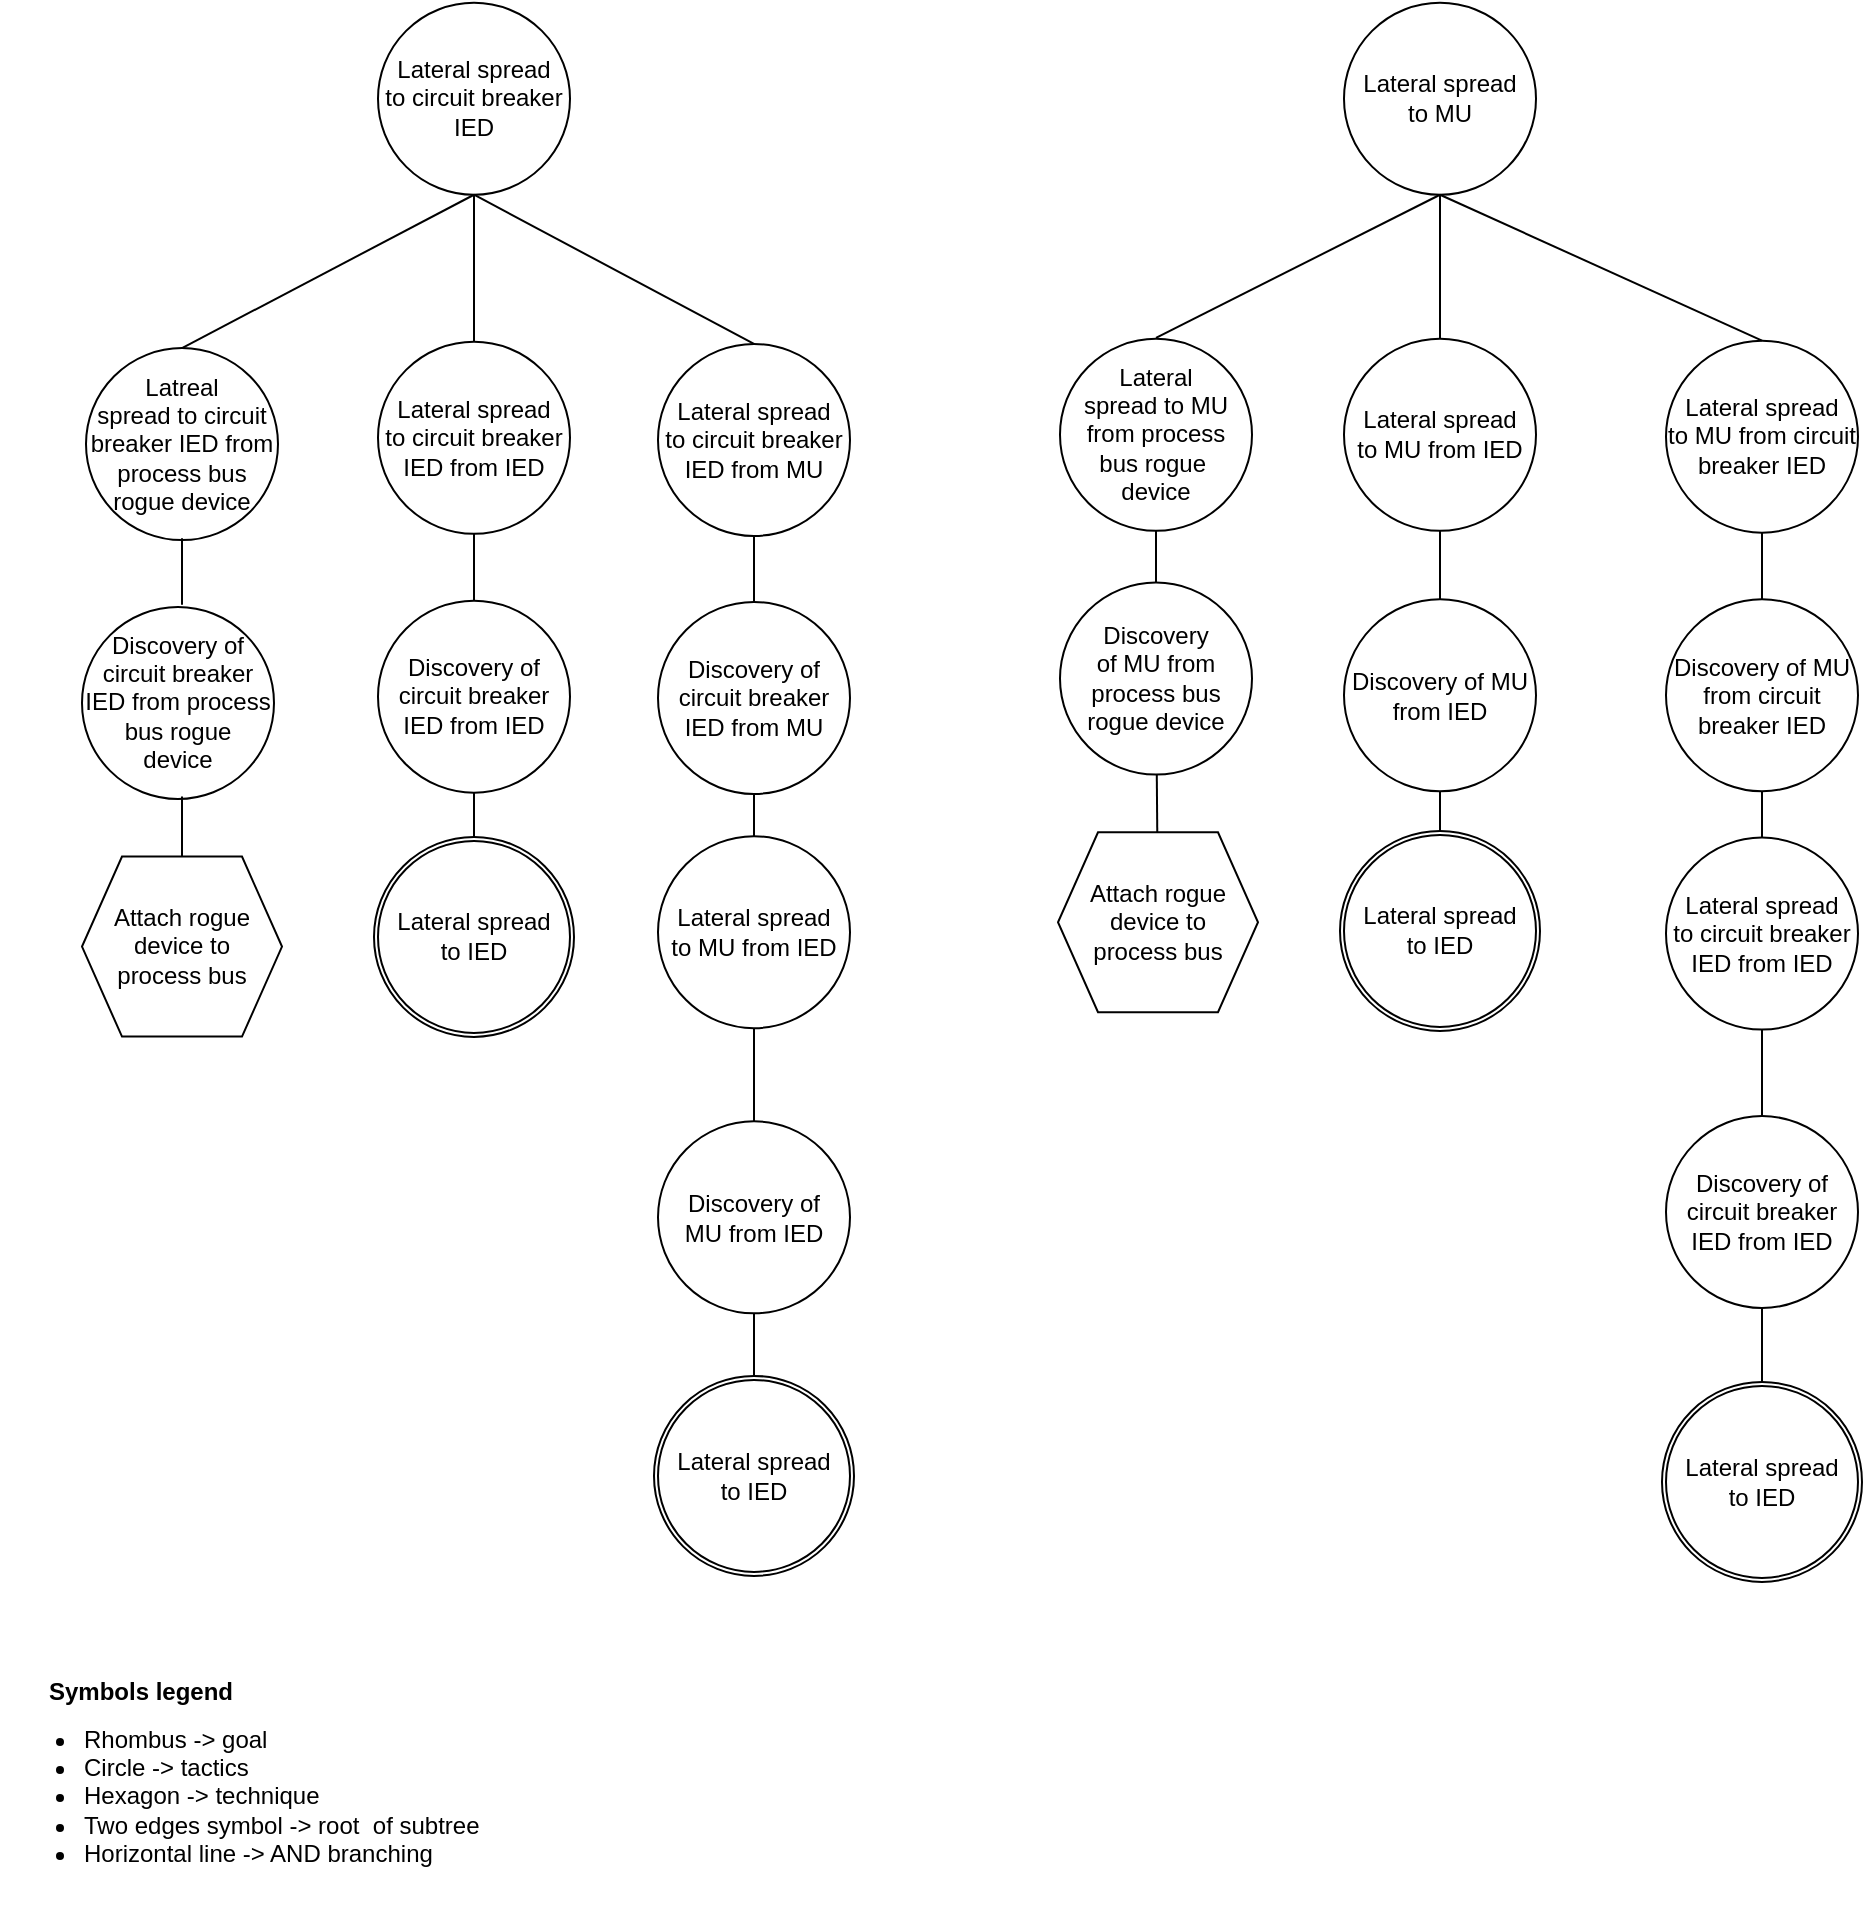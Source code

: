 <mxfile version="16.1.2" type="device"><diagram id="xbHYeiGO_CIbIeRIyyaW" name="Page-1"><mxGraphModel dx="5672" dy="905" grid="1" gridSize="10" guides="1" tooltips="1" connect="1" arrows="1" fold="1" page="1" pageScale="1" pageWidth="850" pageHeight="1100" math="0" shadow="0"><root><mxCell id="0"/><mxCell id="1" parent="0"/><mxCell id="A3K8B1xX85LwOK0DyzmP-1" value="&lt;font style=&quot;font-size: 12px&quot;&gt;Symbols legend&lt;/font&gt;" style="text;strokeColor=none;fillColor=none;html=1;fontSize=24;fontStyle=1;verticalAlign=middle;align=center;" parent="1" vertex="1"><mxGeometry x="-3590" y="1210.0" width="100" height="40" as="geometry"/></mxCell><mxCell id="A3K8B1xX85LwOK0DyzmP-2" value="&lt;ul&gt;&lt;li&gt;&lt;span&gt;Rhombus -&amp;gt; goal&lt;/span&gt;&lt;/li&gt;&lt;li&gt;&lt;span&gt;Circle -&amp;gt; tactics&lt;/span&gt;&lt;br&gt;&lt;/li&gt;&lt;li&gt;Hexagon -&amp;gt; technique&lt;/li&gt;&lt;li&gt;Two edges symbol -&amp;gt; root&amp;nbsp; of subtree&lt;/li&gt;&lt;li&gt;Horizontal line -&amp;gt; AND branching&lt;/li&gt;&lt;/ul&gt;" style="text;strokeColor=none;fillColor=none;html=1;whiteSpace=wrap;verticalAlign=middle;overflow=hidden;fontSize=12;" parent="1" vertex="1"><mxGeometry x="-3610" y="1231" width="270" height="110" as="geometry"/></mxCell><mxCell id="_iL67sOY4Vu1ry64O0EC-1" value="Lateral spread&lt;br&gt;to circuit breaker IED from IED" style="ellipse;whiteSpace=wrap;html=1;aspect=fixed;" parent="1" vertex="1"><mxGeometry x="-3421" y="558.9" width="96" height="96" as="geometry"/></mxCell><mxCell id="_iL67sOY4Vu1ry64O0EC-2" value="" style="endArrow=none;html=1;rounded=0;exitX=0.5;exitY=1;exitDx=0;exitDy=0;entryX=0.5;entryY=0;entryDx=0;entryDy=0;" parent="1" target="_iL67sOY4Vu1ry64O0EC-36" edge="1"><mxGeometry width="50" height="50" relative="1" as="geometry"><mxPoint x="-3373" y="765.65" as="sourcePoint"/><mxPoint x="-3373" y="801.18" as="targetPoint"/></mxGeometry></mxCell><mxCell id="_iL67sOY4Vu1ry64O0EC-3" value="Discovery of circuit breaker IED from IED" style="ellipse;whiteSpace=wrap;html=1;aspect=fixed;" parent="1" vertex="1"><mxGeometry x="-3421" y="688.34" width="96" height="96" as="geometry"/></mxCell><mxCell id="_iL67sOY4Vu1ry64O0EC-4" value="" style="endArrow=none;html=1;rounded=0;exitX=0.5;exitY=1;exitDx=0;exitDy=0;entryX=0.5;entryY=0;entryDx=0;entryDy=0;" parent="1" source="_iL67sOY4Vu1ry64O0EC-1" target="_iL67sOY4Vu1ry64O0EC-3" edge="1"><mxGeometry width="50" height="50" relative="1" as="geometry"><mxPoint x="-3363" y="817.17" as="sourcePoint"/><mxPoint x="-3363" y="838.18" as="targetPoint"/></mxGeometry></mxCell><mxCell id="_iL67sOY4Vu1ry64O0EC-5" value="Lateral spread&lt;br&gt;to circuit breaker IED" style="ellipse;whiteSpace=wrap;html=1;aspect=fixed;" parent="1" vertex="1"><mxGeometry x="-3421" y="389.37" width="96" height="96" as="geometry"/></mxCell><mxCell id="_iL67sOY4Vu1ry64O0EC-6" value="" style="endArrow=none;html=1;rounded=0;exitX=0.5;exitY=1;exitDx=0;exitDy=0;entryX=0.5;entryY=0;entryDx=0;entryDy=0;" parent="1" source="_iL67sOY4Vu1ry64O0EC-5" target="_iL67sOY4Vu1ry64O0EC-1" edge="1"><mxGeometry width="50" height="50" relative="1" as="geometry"><mxPoint x="-3363" y="440.93" as="sourcePoint"/><mxPoint x="-3363" y="490.72" as="targetPoint"/></mxGeometry></mxCell><mxCell id="_iL67sOY4Vu1ry64O0EC-7" value="Lateral spread&lt;br&gt;to circuit breaker IED from MU" style="ellipse;whiteSpace=wrap;html=1;aspect=fixed;" parent="1" vertex="1"><mxGeometry x="-3281" y="559.97" width="96" height="96" as="geometry"/></mxCell><mxCell id="_iL67sOY4Vu1ry64O0EC-8" value="" style="endArrow=none;html=1;rounded=0;exitX=0.5;exitY=1;exitDx=0;exitDy=0;" parent="1" target="_iL67sOY4Vu1ry64O0EC-32" edge="1"><mxGeometry width="50" height="50" relative="1" as="geometry"><mxPoint x="-3233" y="1010.65" as="sourcePoint"/><mxPoint x="-3233" y="1059.59" as="targetPoint"/></mxGeometry></mxCell><mxCell id="_iL67sOY4Vu1ry64O0EC-9" value="Discovery of circuit breaker IED from MU" style="ellipse;whiteSpace=wrap;html=1;aspect=fixed;" parent="1" vertex="1"><mxGeometry x="-3281" y="688.97" width="96" height="96" as="geometry"/></mxCell><mxCell id="_iL67sOY4Vu1ry64O0EC-10" value="" style="endArrow=none;html=1;rounded=0;exitX=0.5;exitY=1;exitDx=0;exitDy=0;entryX=0.5;entryY=0;entryDx=0;entryDy=0;" parent="1" source="_iL67sOY4Vu1ry64O0EC-7" target="_iL67sOY4Vu1ry64O0EC-9" edge="1"><mxGeometry width="50" height="50" relative="1" as="geometry"><mxPoint x="-3223" y="822.24" as="sourcePoint"/><mxPoint x="-3223" y="843.25" as="targetPoint"/></mxGeometry></mxCell><mxCell id="_iL67sOY4Vu1ry64O0EC-11" value="" style="endArrow=none;html=1;rounded=0;exitX=0.5;exitY=1;exitDx=0;exitDy=0;entryX=0.5;entryY=0;entryDx=0;entryDy=0;" parent="1" source="_iL67sOY4Vu1ry64O0EC-5" target="_iL67sOY4Vu1ry64O0EC-7" edge="1"><mxGeometry width="50" height="50" relative="1" as="geometry"><mxPoint x="-3233" y="536.4" as="sourcePoint"/><mxPoint x="-3223" y="495.79" as="targetPoint"/></mxGeometry></mxCell><mxCell id="_iL67sOY4Vu1ry64O0EC-12" value="" style="endArrow=none;html=1;rounded=0;exitX=0.5;exitY=0;exitDx=0;exitDy=0;" parent="1" source="_iL67sOY4Vu1ry64O0EC-14" target="_iL67sOY4Vu1ry64O0EC-13" edge="1"><mxGeometry width="50" height="50" relative="1" as="geometry"><mxPoint x="-3267" y="933.39" as="sourcePoint"/><mxPoint x="-3233" y="906.77" as="targetPoint"/><Array as="points"/></mxGeometry></mxCell><mxCell id="_iL67sOY4Vu1ry64O0EC-13" value="Lateral spread&lt;br&gt;to MU from IED" style="ellipse;whiteSpace=wrap;html=1;aspect=fixed;" parent="1" vertex="1"><mxGeometry x="-3281" y="806.09" width="96" height="96" as="geometry"/></mxCell><mxCell id="_iL67sOY4Vu1ry64O0EC-14" value="Discovery of &lt;br&gt;MU from IED" style="ellipse;whiteSpace=wrap;html=1;aspect=fixed;" parent="1" vertex="1"><mxGeometry x="-3281" y="948.67" width="96" height="96" as="geometry"/></mxCell><mxCell id="_iL67sOY4Vu1ry64O0EC-15" value="" style="endArrow=none;html=1;rounded=0;exitX=0.5;exitY=1;exitDx=0;exitDy=0;" parent="1" source="_iL67sOY4Vu1ry64O0EC-9" target="_iL67sOY4Vu1ry64O0EC-13" edge="1"><mxGeometry width="50" height="50" relative="1" as="geometry"><mxPoint x="-3181" y="784.75" as="sourcePoint"/><mxPoint x="-3223" y="678.56" as="targetPoint"/></mxGeometry></mxCell><mxCell id="_iL67sOY4Vu1ry64O0EC-16" value="Lateral spread&lt;br&gt;to MU from IED" style="ellipse;whiteSpace=wrap;html=1;aspect=fixed;" parent="1" vertex="1"><mxGeometry x="-2938" y="557.41" width="96" height="96" as="geometry"/></mxCell><mxCell id="_iL67sOY4Vu1ry64O0EC-17" value="" style="endArrow=none;html=1;rounded=0;exitX=0.5;exitY=1;exitDx=0;exitDy=0;entryX=0.5;entryY=0;entryDx=0;entryDy=0;" parent="1" target="_iL67sOY4Vu1ry64O0EC-38" edge="1"><mxGeometry width="50" height="50" relative="1" as="geometry"><mxPoint x="-2890" y="774.27" as="sourcePoint"/><mxPoint x="-2890" y="795.28" as="targetPoint"/></mxGeometry></mxCell><mxCell id="_iL67sOY4Vu1ry64O0EC-18" value="Discovery of MU from IED" style="ellipse;whiteSpace=wrap;html=1;aspect=fixed;" parent="1" vertex="1"><mxGeometry x="-2938" y="687.63" width="96" height="96" as="geometry"/></mxCell><mxCell id="_iL67sOY4Vu1ry64O0EC-19" value="" style="endArrow=none;html=1;rounded=0;exitX=0.5;exitY=1;exitDx=0;exitDy=0;entryX=0.5;entryY=0;entryDx=0;entryDy=0;" parent="1" source="_iL67sOY4Vu1ry64O0EC-16" target="_iL67sOY4Vu1ry64O0EC-18" edge="1"><mxGeometry width="50" height="50" relative="1" as="geometry"><mxPoint x="-2880" y="784.27" as="sourcePoint"/><mxPoint x="-2880" y="805.28" as="targetPoint"/></mxGeometry></mxCell><mxCell id="_iL67sOY4Vu1ry64O0EC-20" value="Lateral spread&lt;br&gt;to MU" style="ellipse;whiteSpace=wrap;html=1;aspect=fixed;" parent="1" vertex="1"><mxGeometry x="-2938" y="389.37" width="96" height="96" as="geometry"/></mxCell><mxCell id="_iL67sOY4Vu1ry64O0EC-21" value="" style="endArrow=none;html=1;rounded=0;exitX=0.5;exitY=0;exitDx=0;exitDy=0;entryX=0.5;entryY=1;entryDx=0;entryDy=0;" parent="1" source="_iL67sOY4Vu1ry64O0EC-16" target="_iL67sOY4Vu1ry64O0EC-20" edge="1"><mxGeometry width="50" height="50" relative="1" as="geometry"><mxPoint x="-2893" y="570.48" as="sourcePoint"/><mxPoint x="-2893" y="497.37" as="targetPoint"/></mxGeometry></mxCell><mxCell id="_iL67sOY4Vu1ry64O0EC-22" value="Lateral spread&lt;br&gt;to MU from circuit breaker IED" style="ellipse;whiteSpace=wrap;html=1;aspect=fixed;" parent="1" vertex="1"><mxGeometry x="-2777" y="558.33" width="96" height="96" as="geometry"/></mxCell><mxCell id="_iL67sOY4Vu1ry64O0EC-23" value="" style="endArrow=none;html=1;rounded=0;exitX=0.5;exitY=1;exitDx=0;exitDy=0;" parent="1" edge="1"><mxGeometry width="50" height="50" relative="1" as="geometry"><mxPoint x="-2729" y="1032" as="sourcePoint"/><mxPoint x="-2729" y="1080.94" as="targetPoint"/></mxGeometry></mxCell><mxCell id="_iL67sOY4Vu1ry64O0EC-24" value="Discovery of MU from circuit breaker IED" style="ellipse;whiteSpace=wrap;html=1;aspect=fixed;" parent="1" vertex="1"><mxGeometry x="-2777" y="687.63" width="96" height="96" as="geometry"/></mxCell><mxCell id="_iL67sOY4Vu1ry64O0EC-25" value="" style="endArrow=none;html=1;rounded=0;exitX=0.5;exitY=1;exitDx=0;exitDy=0;entryX=0.5;entryY=0;entryDx=0;entryDy=0;" parent="1" source="_iL67sOY4Vu1ry64O0EC-22" target="_iL67sOY4Vu1ry64O0EC-24" edge="1"><mxGeometry width="50" height="50" relative="1" as="geometry"><mxPoint x="-2719" y="824.95" as="sourcePoint"/><mxPoint x="-2719" y="845.96" as="targetPoint"/></mxGeometry></mxCell><mxCell id="_iL67sOY4Vu1ry64O0EC-26" value="" style="endArrow=none;html=1;rounded=0;exitX=0.5;exitY=0;exitDx=0;exitDy=0;" parent="1" source="_iL67sOY4Vu1ry64O0EC-28" target="_iL67sOY4Vu1ry64O0EC-27" edge="1"><mxGeometry width="50" height="50" relative="1" as="geometry"><mxPoint x="-2763" y="936.1" as="sourcePoint"/><mxPoint x="-2729" y="909.48" as="targetPoint"/><Array as="points"/></mxGeometry></mxCell><mxCell id="_iL67sOY4Vu1ry64O0EC-27" value="Lateral spread&lt;br&gt;to circuit breaker IED from IED" style="ellipse;whiteSpace=wrap;html=1;aspect=fixed;" parent="1" vertex="1"><mxGeometry x="-2777" y="806.8" width="96" height="96" as="geometry"/></mxCell><mxCell id="_iL67sOY4Vu1ry64O0EC-28" value="Discovery of circuit breaker IED&amp;nbsp;from IED" style="ellipse;whiteSpace=wrap;html=1;aspect=fixed;" parent="1" vertex="1"><mxGeometry x="-2777" y="946.02" width="96" height="96" as="geometry"/></mxCell><mxCell id="_iL67sOY4Vu1ry64O0EC-29" value="" style="endArrow=none;html=1;rounded=0;exitX=0.5;exitY=1;exitDx=0;exitDy=0;" parent="1" source="_iL67sOY4Vu1ry64O0EC-24" target="_iL67sOY4Vu1ry64O0EC-27" edge="1"><mxGeometry width="50" height="50" relative="1" as="geometry"><mxPoint x="-2677" y="787.46" as="sourcePoint"/><mxPoint x="-2719" y="681.27" as="targetPoint"/></mxGeometry></mxCell><mxCell id="_iL67sOY4Vu1ry64O0EC-30" value="" style="endArrow=none;html=1;rounded=0;exitX=0.5;exitY=1;exitDx=0;exitDy=0;entryX=0.5;entryY=0;entryDx=0;entryDy=0;" parent="1" source="_iL67sOY4Vu1ry64O0EC-20" target="_iL67sOY4Vu1ry64O0EC-22" edge="1"><mxGeometry width="50" height="50" relative="1" as="geometry"><mxPoint x="-2738" y="487.37" as="sourcePoint"/><mxPoint x="-2668" y="560.86" as="targetPoint"/></mxGeometry></mxCell><mxCell id="_iL67sOY4Vu1ry64O0EC-31" value="" style="ellipse;whiteSpace=wrap;html=1;aspect=fixed;" parent="1" vertex="1"><mxGeometry x="-3283" y="1075.94" width="100" height="100" as="geometry"/></mxCell><mxCell id="_iL67sOY4Vu1ry64O0EC-32" value="Lateral spread&lt;br&gt;to IED" style="ellipse;whiteSpace=wrap;html=1;aspect=fixed;" parent="1" vertex="1"><mxGeometry x="-3281" y="1077.94" width="96" height="96" as="geometry"/></mxCell><mxCell id="_iL67sOY4Vu1ry64O0EC-33" value="" style="ellipse;whiteSpace=wrap;html=1;aspect=fixed;" parent="1" vertex="1"><mxGeometry x="-2779" y="1078.94" width="100" height="100" as="geometry"/></mxCell><mxCell id="_iL67sOY4Vu1ry64O0EC-34" value="Lateral spread&lt;br&gt;to IED" style="ellipse;whiteSpace=wrap;html=1;aspect=fixed;" parent="1" vertex="1"><mxGeometry x="-2777" y="1080.94" width="96" height="96" as="geometry"/></mxCell><mxCell id="_iL67sOY4Vu1ry64O0EC-35" value="" style="ellipse;whiteSpace=wrap;html=1;aspect=fixed;" parent="1" vertex="1"><mxGeometry x="-3423" y="806.44" width="100" height="100" as="geometry"/></mxCell><mxCell id="_iL67sOY4Vu1ry64O0EC-36" value="Lateral spread&lt;br&gt;to IED" style="ellipse;whiteSpace=wrap;html=1;aspect=fixed;" parent="1" vertex="1"><mxGeometry x="-3421" y="808.44" width="96" height="96" as="geometry"/></mxCell><mxCell id="_iL67sOY4Vu1ry64O0EC-37" value="" style="ellipse;whiteSpace=wrap;html=1;aspect=fixed;" parent="1" vertex="1"><mxGeometry x="-2940" y="803.45" width="100" height="100" as="geometry"/></mxCell><mxCell id="_iL67sOY4Vu1ry64O0EC-38" value="Lateral spread&lt;br&gt;to IED" style="ellipse;whiteSpace=wrap;html=1;aspect=fixed;" parent="1" vertex="1"><mxGeometry x="-2938" y="805.45" width="96" height="96" as="geometry"/></mxCell><mxCell id="yFrwXVGhq_HMY-05j9El-1" value="" style="endArrow=none;html=1;rounded=0;exitX=0.5;exitY=1;exitDx=0;exitDy=0;entryX=0.5;entryY=0;entryDx=0;entryDy=0;" parent="1" source="_iL67sOY4Vu1ry64O0EC-5" target="yFrwXVGhq_HMY-05j9El-2" edge="1"><mxGeometry width="50" height="50" relative="1" as="geometry"><mxPoint x="-3302" y="485.48" as="sourcePoint"/><mxPoint x="-3517" y="553.68" as="targetPoint"/></mxGeometry></mxCell><mxCell id="yFrwXVGhq_HMY-05j9El-2" value="Latreal &lt;br&gt;spread to circuit breaker IED from &lt;br&gt;process bus rogue device" style="ellipse;whiteSpace=wrap;html=1;aspect=fixed;" parent="1" vertex="1"><mxGeometry x="-3567" y="562.05" width="96" height="96" as="geometry"/></mxCell><mxCell id="yFrwXVGhq_HMY-05j9El-5" value="Discovery of circuit breaker IED from process bus rogue &lt;br&gt;device" style="ellipse;whiteSpace=wrap;html=1;aspect=fixed;" parent="1" vertex="1"><mxGeometry x="-3569" y="691.49" width="96" height="96" as="geometry"/></mxCell><mxCell id="yFrwXVGhq_HMY-05j9El-6" value="Attach rogue device to &lt;br&gt;process bus" style="shape=hexagon;perimeter=hexagonPerimeter2;whiteSpace=wrap;html=1;fixedSize=1;" parent="1" vertex="1"><mxGeometry x="-3569" y="816.31" width="100" height="90" as="geometry"/></mxCell><mxCell id="yFrwXVGhq_HMY-05j9El-7" value="" style="endArrow=none;html=1;rounded=0;" parent="1" source="yFrwXVGhq_HMY-05j9El-6" edge="1"><mxGeometry width="50" height="50" relative="1" as="geometry"><mxPoint x="-3511" y="579.6" as="sourcePoint"/><mxPoint x="-3519" y="786.31" as="targetPoint"/><Array as="points"/></mxGeometry></mxCell><mxCell id="yFrwXVGhq_HMY-05j9El-8" value="" style="endArrow=none;html=1;rounded=0;exitX=0.5;exitY=0;exitDx=0;exitDy=0;" parent="1" edge="1"><mxGeometry width="50" height="50" relative="1" as="geometry"><mxPoint x="-3519" y="690.38" as="sourcePoint"/><mxPoint x="-3519" y="657.09" as="targetPoint"/><Array as="points"/></mxGeometry></mxCell><mxCell id="yFrwXVGhq_HMY-05j9El-9" value="" style="endArrow=none;html=1;rounded=0;exitX=0.5;exitY=1;exitDx=0;exitDy=0;entryX=0.5;entryY=0;entryDx=0;entryDy=0;" parent="1" source="_iL67sOY4Vu1ry64O0EC-20" edge="1"><mxGeometry width="50" height="50" relative="1" as="geometry"><mxPoint x="-2815" y="480.37" as="sourcePoint"/><mxPoint x="-3032" y="556.94" as="targetPoint"/></mxGeometry></mxCell><mxCell id="yFrwXVGhq_HMY-05j9El-11" value="Lateral &lt;br&gt;spread to MU from process &lt;br&gt;bus rogue&amp;nbsp;&lt;br&gt;device" style="ellipse;whiteSpace=wrap;html=1;aspect=fixed;" parent="1" vertex="1"><mxGeometry x="-3080" y="557.41" width="96" height="96" as="geometry"/></mxCell><mxCell id="yFrwXVGhq_HMY-05j9El-12" value="" style="endArrow=none;html=1;rounded=0;entryX=0.5;entryY=1;entryDx=0;entryDy=0;" parent="1" source="yFrwXVGhq_HMY-05j9El-13" target="yFrwXVGhq_HMY-05j9El-11" edge="1"><mxGeometry width="50" height="50" relative="1" as="geometry"><mxPoint x="-3089" y="676.59" as="sourcePoint"/><mxPoint x="-3134.12" y="654.85" as="targetPoint"/><Array as="points"/></mxGeometry></mxCell><mxCell id="yFrwXVGhq_HMY-05j9El-13" value="Discovery &lt;br&gt;of MU from process bus rogue device" style="ellipse;whiteSpace=wrap;html=1;aspect=fixed;" parent="1" vertex="1"><mxGeometry x="-3080" y="679.3" width="96" height="96" as="geometry"/></mxCell><mxCell id="yFrwXVGhq_HMY-05j9El-14" value="Attach rogue device to &lt;br&gt;process bus" style="shape=hexagon;perimeter=hexagonPerimeter2;whiteSpace=wrap;html=1;fixedSize=1;" parent="1" vertex="1"><mxGeometry x="-3081" y="804.12" width="100" height="90" as="geometry"/></mxCell><mxCell id="yFrwXVGhq_HMY-05j9El-15" value="" style="endArrow=none;html=1;rounded=0;" parent="1" source="yFrwXVGhq_HMY-05j9El-14" target="yFrwXVGhq_HMY-05j9El-13" edge="1"><mxGeometry width="50" height="50" relative="1" as="geometry"><mxPoint x="-3022" y="567.41" as="sourcePoint"/><mxPoint x="-3030" y="774.12" as="targetPoint"/><Array as="points"/></mxGeometry></mxCell></root></mxGraphModel></diagram></mxfile>